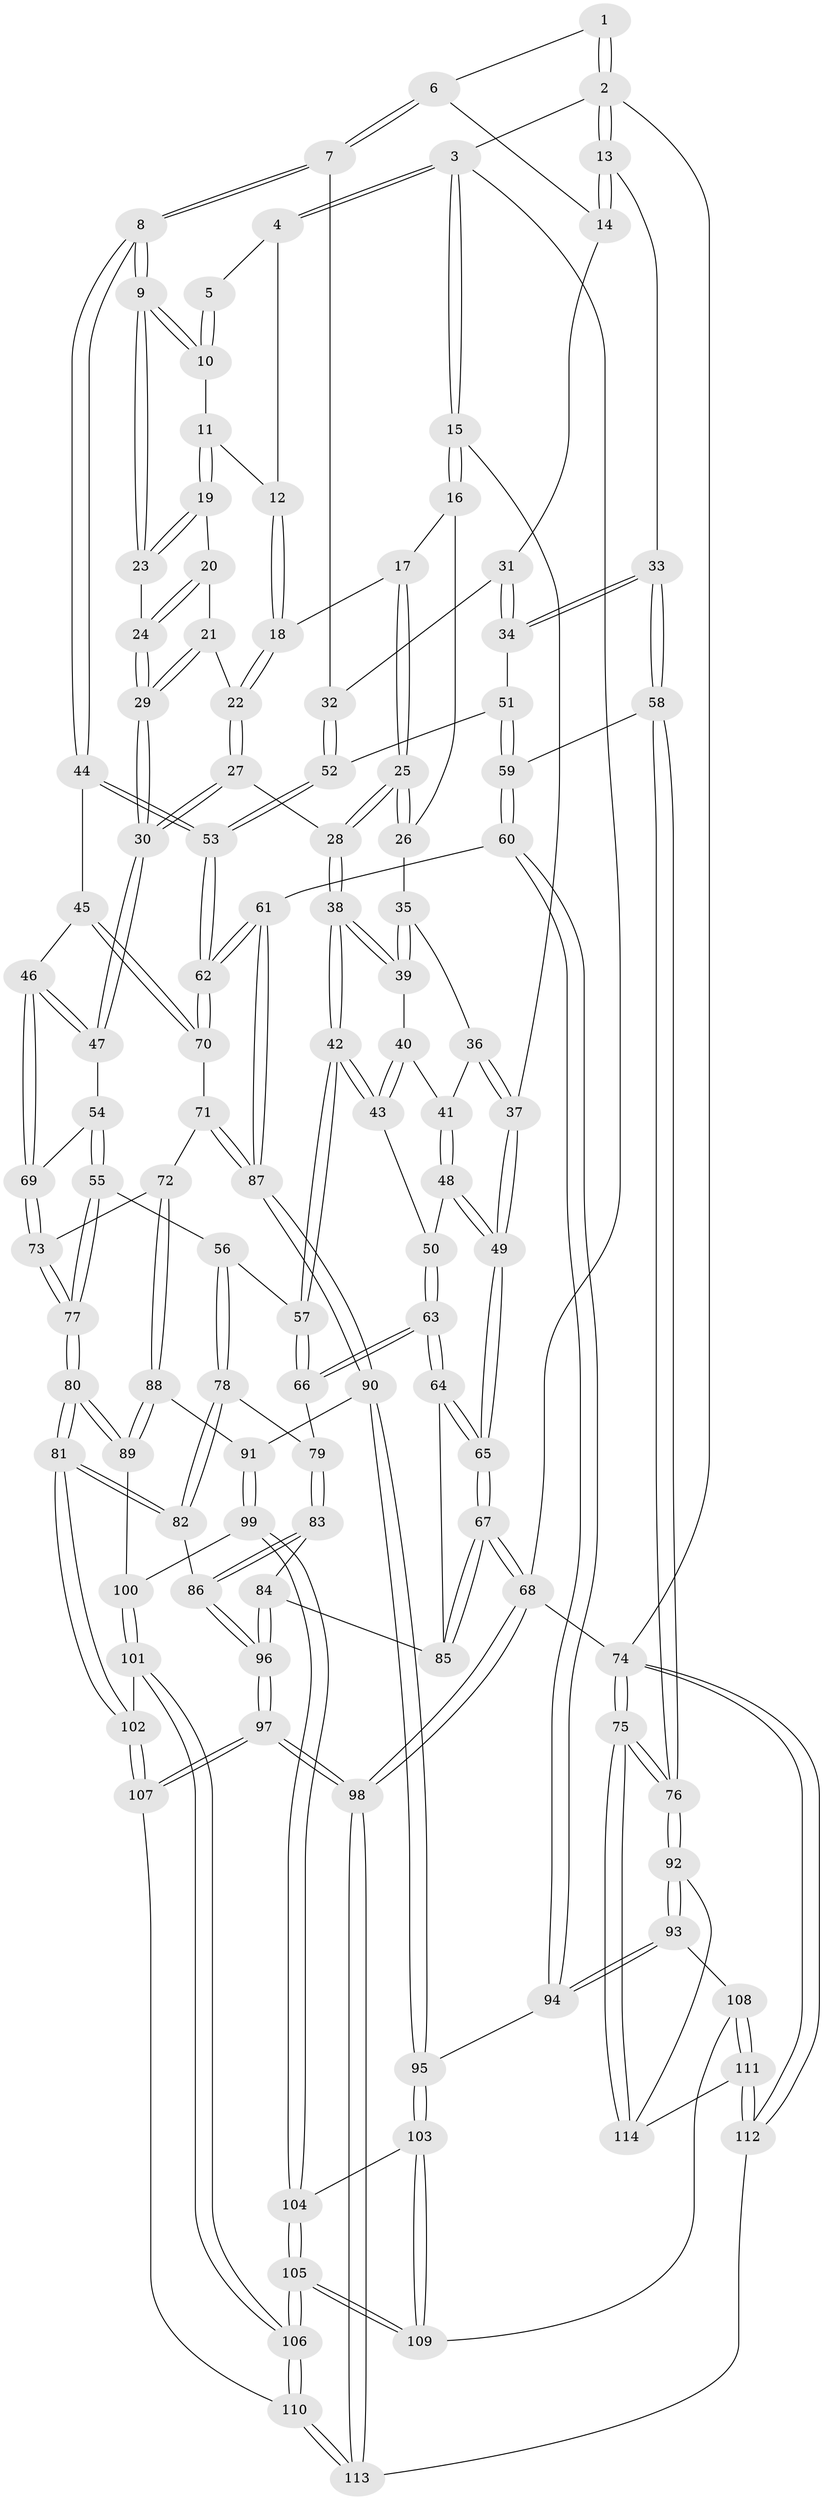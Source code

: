 // coarse degree distribution, {5: 0.08571428571428572, 4: 0.4, 3: 0.42857142857142855, 2: 0.08571428571428572}
// Generated by graph-tools (version 1.1) at 2025/54/03/04/25 22:54:09]
// undirected, 114 vertices, 282 edges
graph export_dot {
  node [color=gray90,style=filled];
  1 [pos="+0.7893827172387087+0"];
  2 [pos="+1+0"];
  3 [pos="+0+0"];
  4 [pos="+0.367063045424412+0"];
  5 [pos="+0.6346172101662935+0"];
  6 [pos="+0.7815460792015161+0"];
  7 [pos="+0.6660587109686038+0.24733357357959262"];
  8 [pos="+0.654084637826461+0.24970891128511732"];
  9 [pos="+0.5981635724998365+0.2334969203449222"];
  10 [pos="+0.5920705217429338+0.11757816936581375"];
  11 [pos="+0.401270142355708+0.011372493291712747"];
  12 [pos="+0.3660499420744725+0"];
  13 [pos="+1+0.21791239807673163"];
  14 [pos="+0.8680163035018373+0.1649534884423168"];
  15 [pos="+0+0"];
  16 [pos="+0.07832362296191739+0.08008336629949174"];
  17 [pos="+0.27235370331556913+0.11632489791174125"];
  18 [pos="+0.29795375461414203+0.07961336545284765"];
  19 [pos="+0.40900964514444077+0.02922116229733872"];
  20 [pos="+0.414875977887667+0.14212949893437643"];
  21 [pos="+0.40875974344216826+0.18115386502715672"];
  22 [pos="+0.3698377502684666+0.2059752092383582"];
  23 [pos="+0.587002274229521+0.23437267229214503"];
  24 [pos="+0.5421255034727553+0.25630299466539413"];
  25 [pos="+0.23598763394107397+0.20177644754158788"];
  26 [pos="+0.20416596249818927+0.2040716810870694"];
  27 [pos="+0.32916178659914563+0.29438104434869256"];
  28 [pos="+0.2973415735426051+0.29596371191253323"];
  29 [pos="+0.48597430578545+0.290501109970897"];
  30 [pos="+0.45020971358594314+0.3275260492391993"];
  31 [pos="+0.8251588033197335+0.2225480198466949"];
  32 [pos="+0.724649919483375+0.2699818304123299"];
  33 [pos="+1+0.2342151609180172"];
  34 [pos="+0.9518089458440169+0.3235061103976245"];
  35 [pos="+0.15819935985132494+0.2288673866826971"];
  36 [pos="+0.06217906768953776+0.24437795591999367"];
  37 [pos="+0+0"];
  38 [pos="+0.2527143917347201+0.3688249377455425"];
  39 [pos="+0.16201023598329017+0.32400325781685374"];
  40 [pos="+0.16089639142518808+0.324225056520438"];
  41 [pos="+0.07456665240738283+0.31168574273612043"];
  42 [pos="+0.23951068810432383+0.4413925522838901"];
  43 [pos="+0.103272081676234+0.4055975244347655"];
  44 [pos="+0.6263432937677479+0.41803072388501844"];
  45 [pos="+0.5641525964893345+0.44800907665421347"];
  46 [pos="+0.5032897809562012+0.4558029629173103"];
  47 [pos="+0.4546540464675636+0.36949429540160805"];
  48 [pos="+0.056459251738385+0.394657773450628"];
  49 [pos="+0+0.41549573599269324"];
  50 [pos="+0.06639002882031285+0.4030294897987309"];
  51 [pos="+0.8726823668557074+0.38118666022939357"];
  52 [pos="+0.8048604812493699+0.379100800176679"];
  53 [pos="+0.7358230257483714+0.5081094730272664"];
  54 [pos="+0.35121264258548596+0.4497711019570126"];
  55 [pos="+0.28435449460360607+0.4949273074044417"];
  56 [pos="+0.2778011764151463+0.49282142123451844"];
  57 [pos="+0.24480557114396545+0.45805110264662185"];
  58 [pos="+1+0.4749288687044502"];
  59 [pos="+0.9209739727896652+0.4981283036204091"];
  60 [pos="+0.8436929427673175+0.6079794018929681"];
  61 [pos="+0.7693262757542236+0.6022612661960559"];
  62 [pos="+0.7391267518889932+0.5425373760152932"];
  63 [pos="+0.07707632459968465+0.5529117021378965"];
  64 [pos="+0.06467479624978842+0.5678123529841504"];
  65 [pos="+0+0.5867584683774288"];
  66 [pos="+0.09781950470639783+0.5462074567388305"];
  67 [pos="+0+0.8830473597099682"];
  68 [pos="+0+1"];
  69 [pos="+0.4904714621792461+0.4953369079765728"];
  70 [pos="+0.6207746339705811+0.5427253357363332"];
  71 [pos="+0.5506685677264517+0.5839828773985737"];
  72 [pos="+0.5425692101756521+0.5841834127667622"];
  73 [pos="+0.48314120813259764+0.5212597292418217"];
  74 [pos="+1+1"];
  75 [pos="+1+1"];
  76 [pos="+1+0.8196406807079493"];
  77 [pos="+0.37980635923298894+0.5740980572749609"];
  78 [pos="+0.2355435764835375+0.5754390826828811"];
  79 [pos="+0.21041621184533574+0.5954971336626921"];
  80 [pos="+0.3776107911152232+0.6854671197266251"];
  81 [pos="+0.315409426198902+0.7353409093188631"];
  82 [pos="+0.311094297922518+0.7347954448191621"];
  83 [pos="+0.1594635449863401+0.6879813205106237"];
  84 [pos="+0.142134088509268+0.6900347418850502"];
  85 [pos="+0.12555197589307523+0.6814910536360972"];
  86 [pos="+0.29155838508850634+0.7362418081245803"];
  87 [pos="+0.7073599423014145+0.686688490867067"];
  88 [pos="+0.529915349299194+0.6323399751104705"];
  89 [pos="+0.45102048019321356+0.706419314162457"];
  90 [pos="+0.7031876530795282+0.6974560878568814"];
  91 [pos="+0.6105648668119508+0.717194966713385"];
  92 [pos="+1+0.8070385607587853"];
  93 [pos="+1+0.780514143769512"];
  94 [pos="+1+0.745139418561516"];
  95 [pos="+0.7326781659148371+0.8151679057119697"];
  96 [pos="+0.10801246448890477+0.92380148980184"];
  97 [pos="+0.02755062134269757+1"];
  98 [pos="+0+1"];
  99 [pos="+0.5530970295819205+0.7567920482532304"];
  100 [pos="+0.4532622684435848+0.7087807368036262"];
  101 [pos="+0.46289912903074415+0.8700650348109151"];
  102 [pos="+0.3176920122334213+0.7434369559697442"];
  103 [pos="+0.7273529999079029+0.8431738321928054"];
  104 [pos="+0.5525754061259867+0.7877518754918026"];
  105 [pos="+0.5225890631629424+0.9135518293500626"];
  106 [pos="+0.4949757154630409+0.9350413603633925"];
  107 [pos="+0.317955773171098+0.8935235591527257"];
  108 [pos="+0.7338889568502756+0.8938268452770364"];
  109 [pos="+0.7245296141537989+0.8789430171693312"];
  110 [pos="+0.48763063861247813+0.9490497290660675"];
  111 [pos="+0.7456292434698736+0.9204910742515813"];
  112 [pos="+0.7298098844386404+1"];
  113 [pos="+0.48578721625575433+1"];
  114 [pos="+0.8149371486652182+0.9262032726856883"];
  1 -- 2;
  1 -- 2;
  1 -- 6;
  2 -- 3;
  2 -- 13;
  2 -- 13;
  2 -- 74;
  3 -- 4;
  3 -- 4;
  3 -- 15;
  3 -- 15;
  3 -- 68;
  4 -- 5;
  4 -- 12;
  5 -- 10;
  5 -- 10;
  6 -- 7;
  6 -- 7;
  6 -- 14;
  7 -- 8;
  7 -- 8;
  7 -- 32;
  8 -- 9;
  8 -- 9;
  8 -- 44;
  8 -- 44;
  9 -- 10;
  9 -- 10;
  9 -- 23;
  9 -- 23;
  10 -- 11;
  11 -- 12;
  11 -- 19;
  11 -- 19;
  12 -- 18;
  12 -- 18;
  13 -- 14;
  13 -- 14;
  13 -- 33;
  14 -- 31;
  15 -- 16;
  15 -- 16;
  15 -- 37;
  16 -- 17;
  16 -- 26;
  17 -- 18;
  17 -- 25;
  17 -- 25;
  18 -- 22;
  18 -- 22;
  19 -- 20;
  19 -- 23;
  19 -- 23;
  20 -- 21;
  20 -- 24;
  20 -- 24;
  21 -- 22;
  21 -- 29;
  21 -- 29;
  22 -- 27;
  22 -- 27;
  23 -- 24;
  24 -- 29;
  24 -- 29;
  25 -- 26;
  25 -- 26;
  25 -- 28;
  25 -- 28;
  26 -- 35;
  27 -- 28;
  27 -- 30;
  27 -- 30;
  28 -- 38;
  28 -- 38;
  29 -- 30;
  29 -- 30;
  30 -- 47;
  30 -- 47;
  31 -- 32;
  31 -- 34;
  31 -- 34;
  32 -- 52;
  32 -- 52;
  33 -- 34;
  33 -- 34;
  33 -- 58;
  33 -- 58;
  34 -- 51;
  35 -- 36;
  35 -- 39;
  35 -- 39;
  36 -- 37;
  36 -- 37;
  36 -- 41;
  37 -- 49;
  37 -- 49;
  38 -- 39;
  38 -- 39;
  38 -- 42;
  38 -- 42;
  39 -- 40;
  40 -- 41;
  40 -- 43;
  40 -- 43;
  41 -- 48;
  41 -- 48;
  42 -- 43;
  42 -- 43;
  42 -- 57;
  42 -- 57;
  43 -- 50;
  44 -- 45;
  44 -- 53;
  44 -- 53;
  45 -- 46;
  45 -- 70;
  45 -- 70;
  46 -- 47;
  46 -- 47;
  46 -- 69;
  46 -- 69;
  47 -- 54;
  48 -- 49;
  48 -- 49;
  48 -- 50;
  49 -- 65;
  49 -- 65;
  50 -- 63;
  50 -- 63;
  51 -- 52;
  51 -- 59;
  51 -- 59;
  52 -- 53;
  52 -- 53;
  53 -- 62;
  53 -- 62;
  54 -- 55;
  54 -- 55;
  54 -- 69;
  55 -- 56;
  55 -- 77;
  55 -- 77;
  56 -- 57;
  56 -- 78;
  56 -- 78;
  57 -- 66;
  57 -- 66;
  58 -- 59;
  58 -- 76;
  58 -- 76;
  59 -- 60;
  59 -- 60;
  60 -- 61;
  60 -- 94;
  60 -- 94;
  61 -- 62;
  61 -- 62;
  61 -- 87;
  61 -- 87;
  62 -- 70;
  62 -- 70;
  63 -- 64;
  63 -- 64;
  63 -- 66;
  63 -- 66;
  64 -- 65;
  64 -- 65;
  64 -- 85;
  65 -- 67;
  65 -- 67;
  66 -- 79;
  67 -- 68;
  67 -- 68;
  67 -- 85;
  67 -- 85;
  68 -- 98;
  68 -- 98;
  68 -- 74;
  69 -- 73;
  69 -- 73;
  70 -- 71;
  71 -- 72;
  71 -- 87;
  71 -- 87;
  72 -- 73;
  72 -- 88;
  72 -- 88;
  73 -- 77;
  73 -- 77;
  74 -- 75;
  74 -- 75;
  74 -- 112;
  74 -- 112;
  75 -- 76;
  75 -- 76;
  75 -- 114;
  75 -- 114;
  76 -- 92;
  76 -- 92;
  77 -- 80;
  77 -- 80;
  78 -- 79;
  78 -- 82;
  78 -- 82;
  79 -- 83;
  79 -- 83;
  80 -- 81;
  80 -- 81;
  80 -- 89;
  80 -- 89;
  81 -- 82;
  81 -- 82;
  81 -- 102;
  81 -- 102;
  82 -- 86;
  83 -- 84;
  83 -- 86;
  83 -- 86;
  84 -- 85;
  84 -- 96;
  84 -- 96;
  86 -- 96;
  86 -- 96;
  87 -- 90;
  87 -- 90;
  88 -- 89;
  88 -- 89;
  88 -- 91;
  89 -- 100;
  90 -- 91;
  90 -- 95;
  90 -- 95;
  91 -- 99;
  91 -- 99;
  92 -- 93;
  92 -- 93;
  92 -- 114;
  93 -- 94;
  93 -- 94;
  93 -- 108;
  94 -- 95;
  95 -- 103;
  95 -- 103;
  96 -- 97;
  96 -- 97;
  97 -- 98;
  97 -- 98;
  97 -- 107;
  97 -- 107;
  98 -- 113;
  98 -- 113;
  99 -- 100;
  99 -- 104;
  99 -- 104;
  100 -- 101;
  100 -- 101;
  101 -- 102;
  101 -- 106;
  101 -- 106;
  102 -- 107;
  102 -- 107;
  103 -- 104;
  103 -- 109;
  103 -- 109;
  104 -- 105;
  104 -- 105;
  105 -- 106;
  105 -- 106;
  105 -- 109;
  105 -- 109;
  106 -- 110;
  106 -- 110;
  107 -- 110;
  108 -- 109;
  108 -- 111;
  108 -- 111;
  110 -- 113;
  110 -- 113;
  111 -- 112;
  111 -- 112;
  111 -- 114;
  112 -- 113;
}
